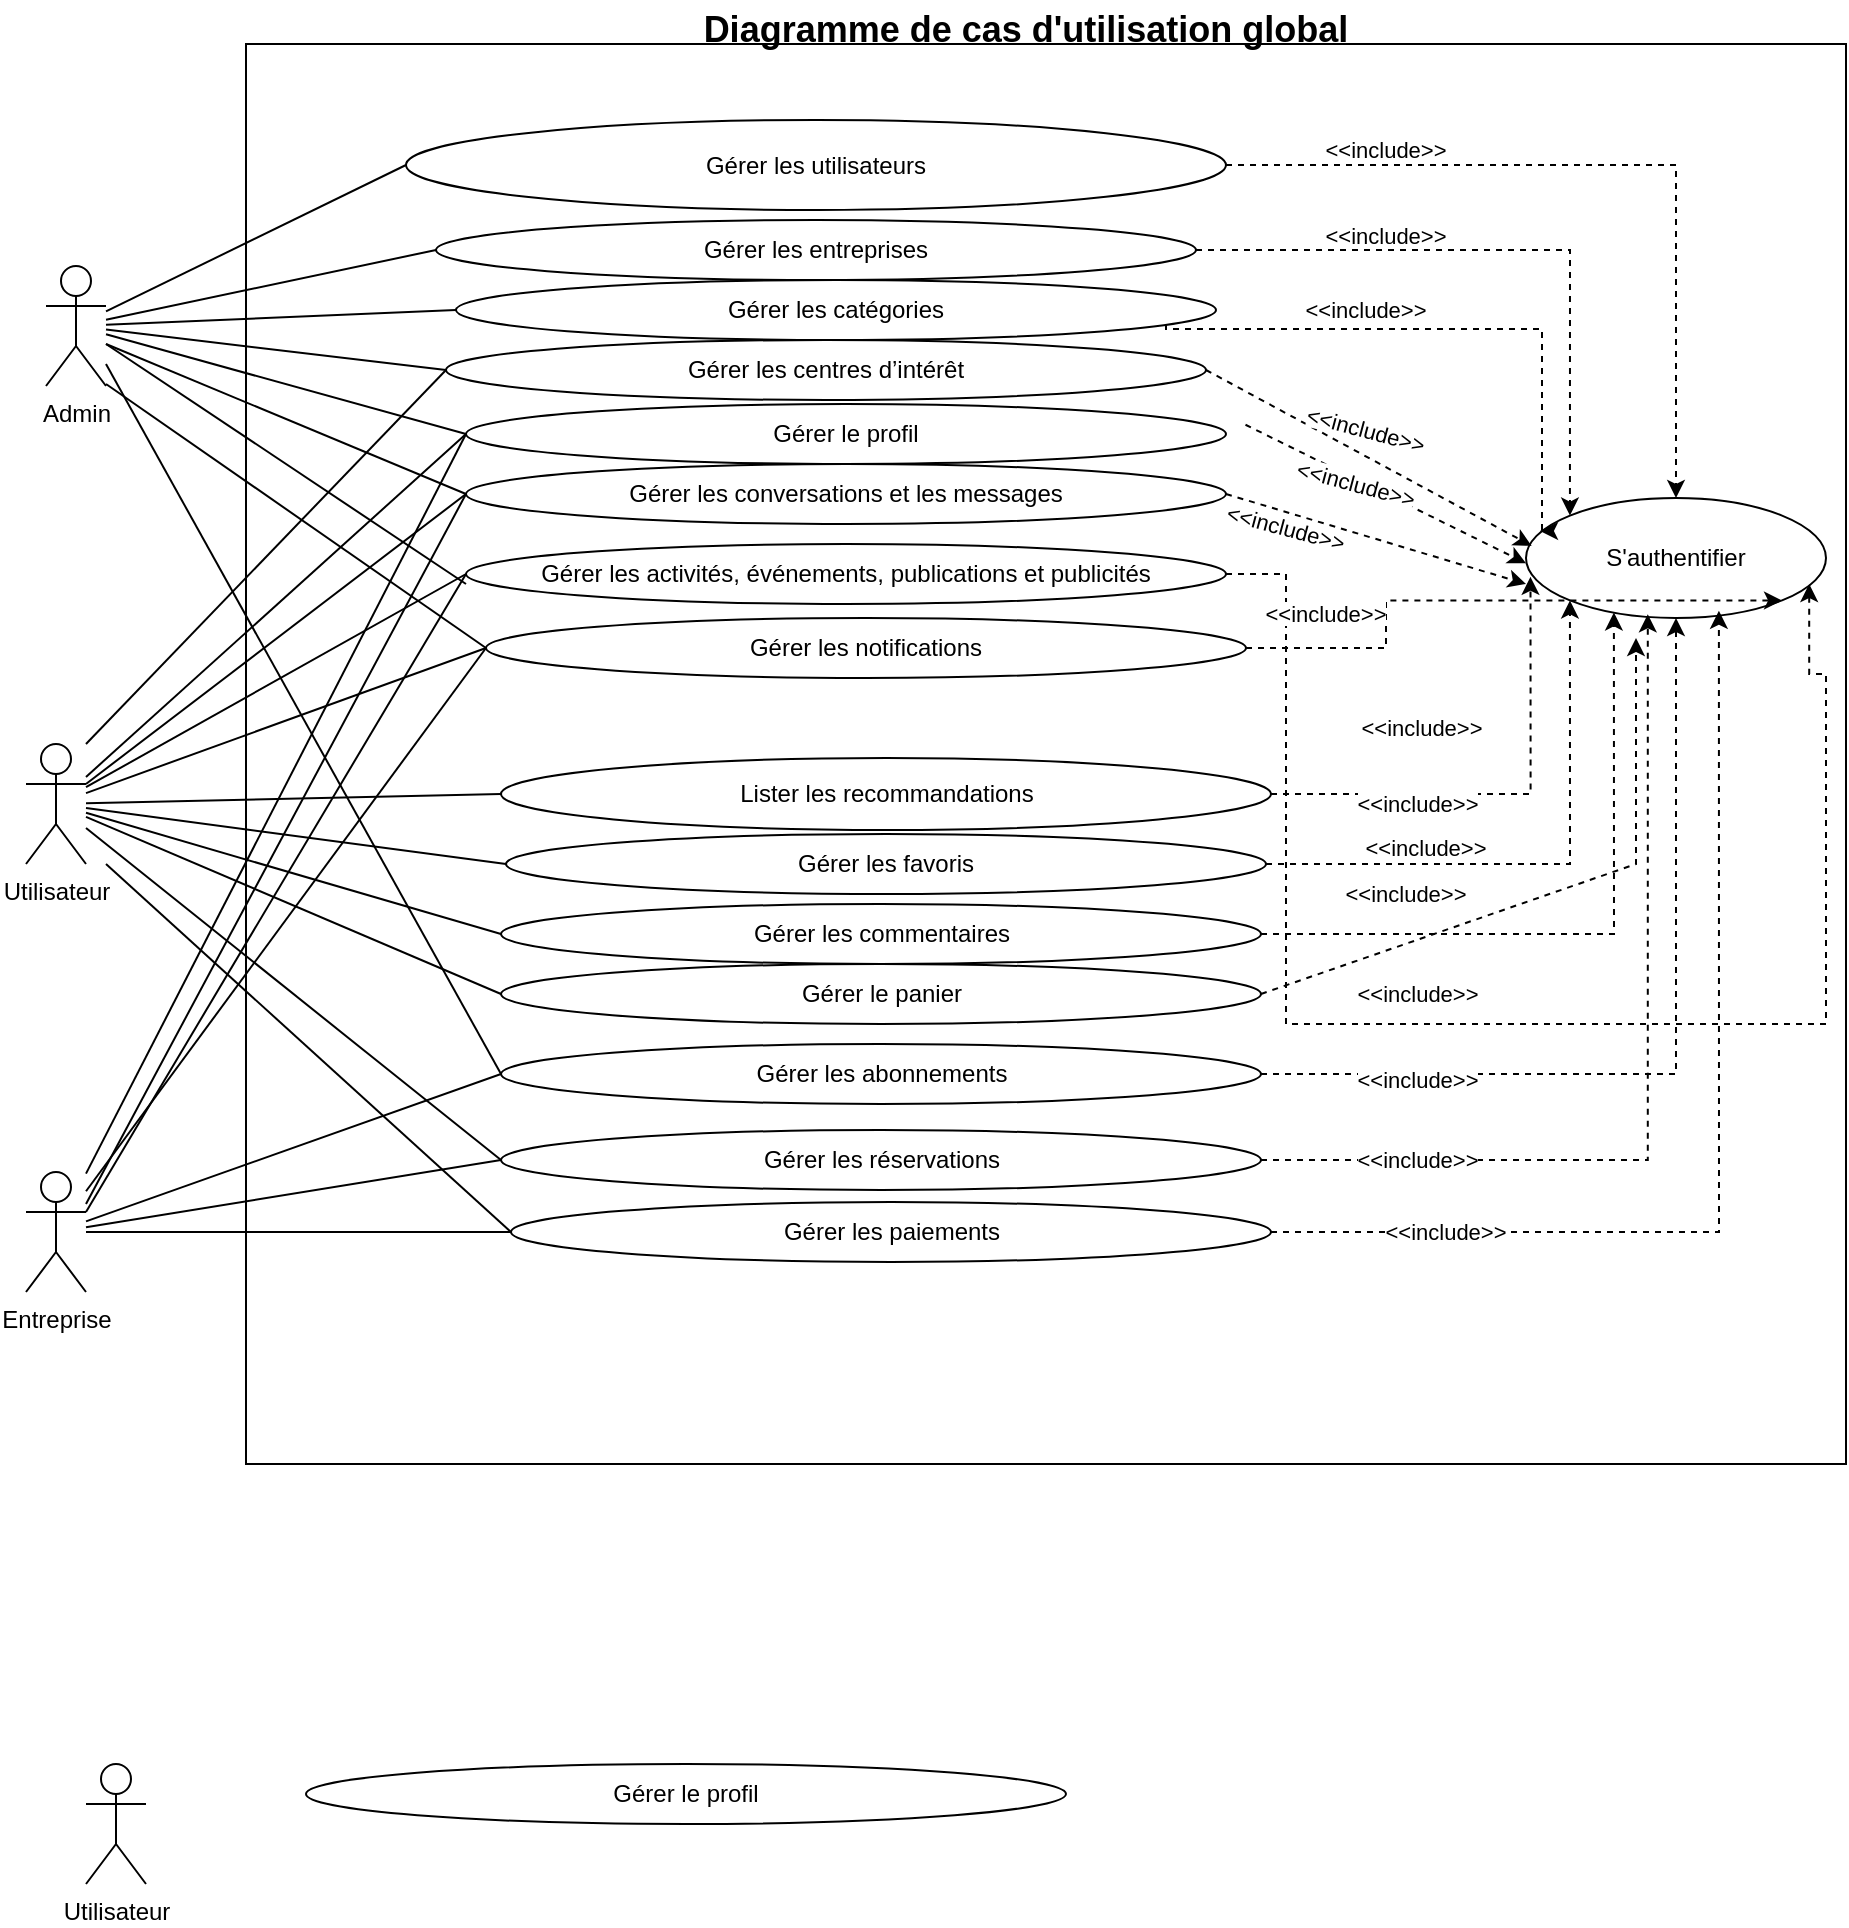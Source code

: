 <mxfile version="27.1.0">
  <diagram name="Page-1" id="sz8eyu6OzIK9mQOlLh0W">
    <mxGraphModel dx="1944" dy="756" grid="1" gridSize="10" guides="1" tooltips="1" connect="1" arrows="1" fold="1" page="1" pageScale="1" pageWidth="827" pageHeight="1169" math="0" shadow="0">
      <root>
        <mxCell id="0" />
        <mxCell id="1" parent="0" />
        <mxCell id="jzeLIzc8eokm52Ixfp3x-1" value="" style="rounded=0;whiteSpace=wrap;html=1;" parent="1" vertex="1">
          <mxGeometry x="200" y="210" width="800" height="710" as="geometry" />
        </mxCell>
        <mxCell id="jzeLIzc8eokm52Ixfp3x-2" value="&lt;span style=&quot;font-size: 18px;&quot;&gt;&lt;b&gt;Diagramme de cas d&#39;utilisation global&amp;nbsp;&lt;/b&gt;&lt;/span&gt;" style="text;html=1;align=center;verticalAlign=middle;whiteSpace=wrap;rounded=0;" parent="1" vertex="1">
          <mxGeometry x="365" y="188" width="455" height="30" as="geometry" />
        </mxCell>
        <mxCell id="jzeLIzc8eokm52Ixfp3x-3" style="rounded=0;orthogonalLoop=1;jettySize=auto;html=1;entryX=0;entryY=0.5;entryDx=0;entryDy=0;endArrow=none;startFill=0;" parent="1" source="jzeLIzc8eokm52Ixfp3x-8" target="jzeLIzc8eokm52Ixfp3x-23" edge="1">
          <mxGeometry relative="1" as="geometry" />
        </mxCell>
        <mxCell id="jzeLIzc8eokm52Ixfp3x-4" style="rounded=0;orthogonalLoop=1;jettySize=auto;html=1;entryX=0;entryY=0.5;entryDx=0;entryDy=0;endArrow=none;startFill=0;" parent="1" source="jzeLIzc8eokm52Ixfp3x-8" target="jzeLIzc8eokm52Ixfp3x-26" edge="1">
          <mxGeometry relative="1" as="geometry" />
        </mxCell>
        <mxCell id="jzeLIzc8eokm52Ixfp3x-6" style="rounded=0;orthogonalLoop=1;jettySize=auto;html=1;entryX=0;entryY=0.5;entryDx=0;entryDy=0;endArrow=none;startFill=0;" parent="1" source="jzeLIzc8eokm52Ixfp3x-8" target="jzeLIzc8eokm52Ixfp3x-37" edge="1">
          <mxGeometry relative="1" as="geometry" />
        </mxCell>
        <mxCell id="jzeLIzc8eokm52Ixfp3x-8" value="Admin" style="shape=umlActor;verticalLabelPosition=bottom;verticalAlign=top;html=1;outlineConnect=0;" parent="1" vertex="1">
          <mxGeometry x="100" y="321" width="30" height="60" as="geometry" />
        </mxCell>
        <mxCell id="jzeLIzc8eokm52Ixfp3x-9" style="rounded=0;orthogonalLoop=1;jettySize=auto;html=1;entryX=0;entryY=0.5;entryDx=0;entryDy=0;endArrow=none;startFill=0;" parent="1" source="jzeLIzc8eokm52Ixfp3x-12" target="jzeLIzc8eokm52Ixfp3x-31" edge="1">
          <mxGeometry relative="1" as="geometry" />
        </mxCell>
        <mxCell id="jzeLIzc8eokm52Ixfp3x-10" style="rounded=0;orthogonalLoop=1;jettySize=auto;html=1;entryX=0;entryY=0.5;entryDx=0;entryDy=0;endArrow=none;endFill=1;startFill=0;" parent="1" source="jzeLIzc8eokm52Ixfp3x-12" target="jzeLIzc8eokm52Ixfp3x-32" edge="1">
          <mxGeometry relative="1" as="geometry" />
        </mxCell>
        <mxCell id="jzeLIzc8eokm52Ixfp3x-11" style="rounded=0;orthogonalLoop=1;jettySize=auto;html=1;entryX=0;entryY=0.5;entryDx=0;entryDy=0;endArrow=none;startFill=0;" parent="1" source="jzeLIzc8eokm52Ixfp3x-12" target="jzeLIzc8eokm52Ixfp3x-33" edge="1">
          <mxGeometry relative="1" as="geometry" />
        </mxCell>
        <mxCell id="jzeLIzc8eokm52Ixfp3x-12" value="Entreprise" style="shape=umlActor;verticalLabelPosition=bottom;verticalAlign=top;html=1;outlineConnect=0;" parent="1" vertex="1">
          <mxGeometry x="90" y="774" width="30" height="60" as="geometry" />
        </mxCell>
        <mxCell id="jzeLIzc8eokm52Ixfp3x-18" style="rounded=0;orthogonalLoop=1;jettySize=auto;html=1;entryX=0;entryY=0.5;entryDx=0;entryDy=0;endArrow=none;startFill=0;" parent="1" source="jzeLIzc8eokm52Ixfp3x-21" target="jzeLIzc8eokm52Ixfp3x-28" edge="1">
          <mxGeometry relative="1" as="geometry" />
        </mxCell>
        <mxCell id="jzeLIzc8eokm52Ixfp3x-19" style="rounded=0;orthogonalLoop=1;jettySize=auto;html=1;entryX=0;entryY=0.5;entryDx=0;entryDy=0;endArrow=none;startFill=0;" parent="1" source="jzeLIzc8eokm52Ixfp3x-21" target="jzeLIzc8eokm52Ixfp3x-29" edge="1">
          <mxGeometry relative="1" as="geometry" />
        </mxCell>
        <mxCell id="jzeLIzc8eokm52Ixfp3x-20" style="rounded=0;orthogonalLoop=1;jettySize=auto;html=1;entryX=0;entryY=0.5;entryDx=0;entryDy=0;endArrow=none;startFill=0;" parent="1" source="jzeLIzc8eokm52Ixfp3x-21" target="jzeLIzc8eokm52Ixfp3x-51" edge="1">
          <mxGeometry relative="1" as="geometry" />
        </mxCell>
        <mxCell id="jzeLIzc8eokm52Ixfp3x-21" value="Utilisateur" style="shape=umlActor;verticalLabelPosition=bottom;verticalAlign=top;html=1;outlineConnect=0;" parent="1" vertex="1">
          <mxGeometry x="90" y="560" width="30" height="60" as="geometry" />
        </mxCell>
        <mxCell id="jzeLIzc8eokm52Ixfp3x-22" style="edgeStyle=orthogonalEdgeStyle;rounded=0;orthogonalLoop=1;jettySize=auto;html=1;dashed=1;" parent="1" source="jzeLIzc8eokm52Ixfp3x-23" target="jzeLIzc8eokm52Ixfp3x-24" edge="1">
          <mxGeometry relative="1" as="geometry" />
        </mxCell>
        <mxCell id="jzeLIzc8eokm52Ixfp3x-23" value="Gérer les utilisateurs" style="ellipse;whiteSpace=wrap;html=1;" parent="1" vertex="1">
          <mxGeometry x="280" y="248" width="410" height="45" as="geometry" />
        </mxCell>
        <mxCell id="jzeLIzc8eokm52Ixfp3x-24" value="S&#39;authentifier" style="ellipse;whiteSpace=wrap;html=1;" parent="1" vertex="1">
          <mxGeometry x="840" y="437" width="150" height="60" as="geometry" />
        </mxCell>
        <mxCell id="jzeLIzc8eokm52Ixfp3x-25" value="Gérer le profil" style="ellipse;whiteSpace=wrap;html=1;" parent="1" vertex="1">
          <mxGeometry x="310" y="390" width="380" height="30" as="geometry" />
        </mxCell>
        <mxCell id="jzeLIzc8eokm52Ixfp3x-26" value="Gérer les centres d’intérêt" style="ellipse;whiteSpace=wrap;html=1;" parent="1" vertex="1">
          <mxGeometry x="300" y="358" width="380" height="30" as="geometry" />
        </mxCell>
        <mxCell id="jzeLIzc8eokm52Ixfp3x-28" value="Gérer les favoris" style="ellipse;whiteSpace=wrap;html=1;" parent="1" vertex="1">
          <mxGeometry x="330" y="605" width="380" height="30" as="geometry" />
        </mxCell>
        <mxCell id="jzeLIzc8eokm52Ixfp3x-29" value="Gérer les commentaires" style="ellipse;whiteSpace=wrap;html=1;" parent="1" vertex="1">
          <mxGeometry x="327.5" y="640" width="380" height="30" as="geometry" />
        </mxCell>
        <mxCell id="jzeLIzc8eokm52Ixfp3x-30" style="edgeStyle=orthogonalEdgeStyle;rounded=0;orthogonalLoop=1;jettySize=auto;html=1;entryX=0.406;entryY=0.969;entryDx=0;entryDy=0;dashed=1;entryPerimeter=0;" parent="1" source="jzeLIzc8eokm52Ixfp3x-31" target="jzeLIzc8eokm52Ixfp3x-24" edge="1">
          <mxGeometry relative="1" as="geometry" />
        </mxCell>
        <mxCell id="jzeLIzc8eokm52Ixfp3x-31" value="Gérer les réservations" style="ellipse;whiteSpace=wrap;html=1;" parent="1" vertex="1">
          <mxGeometry x="327.5" y="753" width="380" height="30" as="geometry" />
        </mxCell>
        <mxCell id="jzeLIzc8eokm52Ixfp3x-32" value="Gérer les abonnements" style="ellipse;whiteSpace=wrap;html=1;" parent="1" vertex="1">
          <mxGeometry x="327.5" y="710" width="380" height="30" as="geometry" />
        </mxCell>
        <mxCell id="jzeLIzc8eokm52Ixfp3x-33" value="Gérer les paiements" style="ellipse;whiteSpace=wrap;html=1;" parent="1" vertex="1">
          <mxGeometry x="332.5" y="789" width="380" height="30" as="geometry" />
        </mxCell>
        <mxCell id="jzeLIzc8eokm52Ixfp3x-34" style="edgeStyle=orthogonalEdgeStyle;rounded=0;orthogonalLoop=1;jettySize=auto;html=1;entryX=0.5;entryY=1;entryDx=0;entryDy=0;dashed=1;" parent="1" source="jzeLIzc8eokm52Ixfp3x-32" target="jzeLIzc8eokm52Ixfp3x-24" edge="1">
          <mxGeometry relative="1" as="geometry" />
        </mxCell>
        <mxCell id="jzeLIzc8eokm52Ixfp3x-35" style="edgeStyle=orthogonalEdgeStyle;rounded=0;orthogonalLoop=1;jettySize=auto;html=1;entryX=0.643;entryY=0.94;entryDx=0;entryDy=0;entryPerimeter=0;endArrow=classic;startFill=0;endFill=1;dashed=1;" parent="1" source="jzeLIzc8eokm52Ixfp3x-33" target="jzeLIzc8eokm52Ixfp3x-24" edge="1">
          <mxGeometry relative="1" as="geometry" />
        </mxCell>
        <mxCell id="jzeLIzc8eokm52Ixfp3x-36" value="Gérer les activités, événements, publications et publicités" style="ellipse;whiteSpace=wrap;html=1;" parent="1" vertex="1">
          <mxGeometry x="310" y="460" width="380" height="30" as="geometry" />
        </mxCell>
        <mxCell id="jzeLIzc8eokm52Ixfp3x-37" value="Gérer les catégories" style="ellipse;whiteSpace=wrap;html=1;" parent="1" vertex="1">
          <mxGeometry x="305" y="328" width="380" height="30" as="geometry" />
        </mxCell>
        <mxCell id="jzeLIzc8eokm52Ixfp3x-38" style="edgeStyle=orthogonalEdgeStyle;rounded=0;orthogonalLoop=1;jettySize=auto;html=1;entryX=1;entryY=1;entryDx=0;entryDy=0;dashed=1;" parent="1" source="jzeLIzc8eokm52Ixfp3x-39" target="jzeLIzc8eokm52Ixfp3x-24" edge="1">
          <mxGeometry relative="1" as="geometry" />
        </mxCell>
        <mxCell id="jzeLIzc8eokm52Ixfp3x-39" value="Gérer les&amp;nbsp;notifications" style="ellipse;whiteSpace=wrap;html=1;" parent="1" vertex="1">
          <mxGeometry x="320" y="497" width="380" height="30" as="geometry" />
        </mxCell>
        <mxCell id="jzeLIzc8eokm52Ixfp3x-41" style="edgeStyle=orthogonalEdgeStyle;rounded=0;orthogonalLoop=1;jettySize=auto;html=1;entryX=0;entryY=0;entryDx=0;entryDy=0;dashed=1;" parent="1" source="jzeLIzc8eokm52Ixfp3x-42" target="jzeLIzc8eokm52Ixfp3x-24" edge="1">
          <mxGeometry relative="1" as="geometry" />
        </mxCell>
        <mxCell id="jzeLIzc8eokm52Ixfp3x-42" value="Gérer les entreprises" style="ellipse;whiteSpace=wrap;html=1;" parent="1" vertex="1">
          <mxGeometry x="295" y="298" width="380" height="30" as="geometry" />
        </mxCell>
        <mxCell id="jzeLIzc8eokm52Ixfp3x-43" style="rounded=0;orthogonalLoop=1;jettySize=auto;html=1;entryX=0;entryY=0.5;entryDx=0;entryDy=0;endArrow=none;startFill=0;" parent="1" source="jzeLIzc8eokm52Ixfp3x-8" target="jzeLIzc8eokm52Ixfp3x-42" edge="1">
          <mxGeometry relative="1" as="geometry" />
        </mxCell>
        <mxCell id="jzeLIzc8eokm52Ixfp3x-44" style="rounded=0;orthogonalLoop=1;jettySize=auto;html=1;entryX=0;entryY=0.5;entryDx=0;entryDy=0;endArrow=none;startFill=0;" parent="1" source="jzeLIzc8eokm52Ixfp3x-8" target="jzeLIzc8eokm52Ixfp3x-25" edge="1">
          <mxGeometry relative="1" as="geometry">
            <mxPoint x="300" y="358" as="targetPoint" />
          </mxGeometry>
        </mxCell>
        <mxCell id="jzeLIzc8eokm52Ixfp3x-48" style="rounded=0;orthogonalLoop=1;jettySize=auto;html=1;entryX=0;entryY=0.5;entryDx=0;entryDy=0;endArrow=none;startFill=0;" parent="1" source="jzeLIzc8eokm52Ixfp3x-12" target="jzeLIzc8eokm52Ixfp3x-39" edge="1">
          <mxGeometry relative="1" as="geometry" />
        </mxCell>
        <mxCell id="jzeLIzc8eokm52Ixfp3x-49" style="edgeStyle=orthogonalEdgeStyle;rounded=0;orthogonalLoop=1;jettySize=auto;html=1;entryX=0.293;entryY=0.954;entryDx=0;entryDy=0;dashed=1;entryPerimeter=0;" parent="1" source="jzeLIzc8eokm52Ixfp3x-29" target="jzeLIzc8eokm52Ixfp3x-24" edge="1">
          <mxGeometry relative="1" as="geometry" />
        </mxCell>
        <mxCell id="jzeLIzc8eokm52Ixfp3x-50" style="edgeStyle=orthogonalEdgeStyle;rounded=0;orthogonalLoop=1;jettySize=auto;html=1;entryX=0;entryY=1;entryDx=0;entryDy=0;dashed=1;" parent="1" source="jzeLIzc8eokm52Ixfp3x-28" target="jzeLIzc8eokm52Ixfp3x-24" edge="1">
          <mxGeometry relative="1" as="geometry" />
        </mxCell>
        <mxCell id="jzeLIzc8eokm52Ixfp3x-51" value="Lister les recommandations" style="ellipse;whiteSpace=wrap;html=1;" parent="1" vertex="1">
          <mxGeometry x="327.5" y="567" width="385" height="36" as="geometry" />
        </mxCell>
        <mxCell id="jzeLIzc8eokm52Ixfp3x-52" style="edgeStyle=orthogonalEdgeStyle;rounded=0;orthogonalLoop=1;jettySize=auto;html=1;entryX=0.015;entryY=0.657;entryDx=0;entryDy=0;entryPerimeter=0;dashed=1;" parent="1" source="jzeLIzc8eokm52Ixfp3x-51" target="jzeLIzc8eokm52Ixfp3x-24" edge="1">
          <mxGeometry relative="1" as="geometry" />
        </mxCell>
        <mxCell id="jzeLIzc8eokm52Ixfp3x-53" value="&lt;span style=&quot;font-size: 11px; text-wrap-mode: nowrap; background-color: rgb(255, 255, 255);&quot;&gt;&amp;lt;&amp;lt;include&amp;gt;&amp;gt;&lt;/span&gt;" style="text;html=1;align=center;verticalAlign=middle;whiteSpace=wrap;rounded=0;" parent="1" vertex="1">
          <mxGeometry x="740" y="248" width="60" height="30" as="geometry" />
        </mxCell>
        <mxCell id="jzeLIzc8eokm52Ixfp3x-54" value="&lt;span style=&quot;font-size: 11px; text-wrap-mode: nowrap; background-color: rgb(255, 255, 255);&quot;&gt;&amp;lt;&amp;lt;include&amp;gt;&amp;gt;&lt;/span&gt;" style="text;html=1;align=center;verticalAlign=middle;whiteSpace=wrap;rounded=0;" parent="1" vertex="1">
          <mxGeometry x="756" y="753" width="60" height="30" as="geometry" />
        </mxCell>
        <mxCell id="jzeLIzc8eokm52Ixfp3x-55" value="&lt;span style=&quot;font-size: 11px; text-wrap-mode: nowrap; background-color: rgb(255, 255, 255);&quot;&gt;&amp;lt;&amp;lt;include&amp;gt;&amp;gt;&lt;/span&gt;" style="text;html=1;align=center;verticalAlign=middle;whiteSpace=wrap;rounded=0;" parent="1" vertex="1">
          <mxGeometry x="756" y="713" width="60" height="30" as="geometry" />
        </mxCell>
        <mxCell id="jzeLIzc8eokm52Ixfp3x-56" value="&lt;span style=&quot;font-size: 11px; text-wrap-mode: nowrap; background-color: rgb(255, 255, 255);&quot;&gt;&amp;lt;&amp;lt;include&amp;gt;&amp;gt;&lt;/span&gt;" style="text;html=1;align=center;verticalAlign=middle;whiteSpace=wrap;rounded=0;" parent="1" vertex="1">
          <mxGeometry x="756" y="670" width="60" height="30" as="geometry" />
        </mxCell>
        <mxCell id="jzeLIzc8eokm52Ixfp3x-57" value="&lt;span style=&quot;font-size: 11px; text-wrap-mode: nowrap; background-color: rgb(255, 255, 255);&quot;&gt;&amp;lt;&amp;lt;include&amp;gt;&amp;gt;&lt;/span&gt;" style="text;html=1;align=center;verticalAlign=middle;whiteSpace=wrap;rounded=0;rotation=15;" parent="1" vertex="1">
          <mxGeometry x="690" y="437" width="60" height="30" as="geometry" />
        </mxCell>
        <mxCell id="jzeLIzc8eokm52Ixfp3x-58" value="&lt;span style=&quot;font-size: 11px; text-wrap-mode: nowrap; background-color: rgb(255, 255, 255);&quot;&gt;&amp;lt;&amp;lt;include&amp;gt;&amp;gt;&lt;/span&gt;" style="text;html=1;align=center;verticalAlign=middle;whiteSpace=wrap;rounded=0;" parent="1" vertex="1">
          <mxGeometry x="760" y="597" width="60" height="30" as="geometry" />
        </mxCell>
        <mxCell id="jzeLIzc8eokm52Ixfp3x-59" value="&lt;span style=&quot;font-size: 11px; text-wrap-mode: nowrap; background-color: rgb(255, 255, 255);&quot;&gt;&amp;lt;&amp;lt;include&amp;gt;&amp;gt;&lt;/span&gt;" style="text;html=1;align=center;verticalAlign=middle;whiteSpace=wrap;rounded=0;" parent="1" vertex="1">
          <mxGeometry x="756" y="575" width="60" height="30" as="geometry" />
        </mxCell>
        <mxCell id="jzeLIzc8eokm52Ixfp3x-60" value="&lt;span style=&quot;font-size: 11px; text-wrap-mode: nowrap; background-color: rgb(255, 255, 255);&quot;&gt;&amp;lt;&amp;lt;include&amp;gt;&amp;gt;&lt;/span&gt;" style="text;html=1;align=center;verticalAlign=middle;whiteSpace=wrap;rounded=0;" parent="1" vertex="1">
          <mxGeometry x="758" y="537" width="60" height="30" as="geometry" />
        </mxCell>
        <mxCell id="jzeLIzc8eokm52Ixfp3x-61" value="&lt;span style=&quot;font-size: 11px; text-wrap-mode: nowrap; background-color: rgb(255, 255, 255);&quot;&gt;&amp;lt;&amp;lt;include&amp;gt;&amp;gt;&lt;/span&gt;" style="text;html=1;align=center;verticalAlign=middle;whiteSpace=wrap;rounded=0;" parent="1" vertex="1">
          <mxGeometry x="740" y="291" width="60" height="30" as="geometry" />
        </mxCell>
        <mxCell id="jzeLIzc8eokm52Ixfp3x-62" style="edgeStyle=orthogonalEdgeStyle;rounded=0;orthogonalLoop=1;jettySize=auto;html=1;exitX=0.5;exitY=1;exitDx=0;exitDy=0;" parent="1" source="jzeLIzc8eokm52Ixfp3x-1" target="jzeLIzc8eokm52Ixfp3x-1" edge="1">
          <mxGeometry relative="1" as="geometry" />
        </mxCell>
        <mxCell id="jzeLIzc8eokm52Ixfp3x-63" value="Gérer le panier" style="ellipse;whiteSpace=wrap;html=1;" parent="1" vertex="1">
          <mxGeometry x="327.5" y="670" width="380" height="30" as="geometry" />
        </mxCell>
        <mxCell id="jzeLIzc8eokm52Ixfp3x-64" style="rounded=0;orthogonalLoop=1;jettySize=auto;html=1;entryX=0;entryY=0.5;entryDx=0;entryDy=0;endArrow=none;startFill=0;" parent="1" target="jzeLIzc8eokm52Ixfp3x-31" edge="1" source="jzeLIzc8eokm52Ixfp3x-21">
          <mxGeometry relative="1" as="geometry">
            <mxPoint x="137.5" y="605" as="sourcePoint" />
            <mxPoint x="307.5" y="637" as="targetPoint" />
          </mxGeometry>
        </mxCell>
        <mxCell id="jzeLIzc8eokm52Ixfp3x-65" style="rounded=0;orthogonalLoop=1;jettySize=auto;html=1;entryX=0;entryY=0.5;entryDx=0;entryDy=0;endArrow=none;startFill=0;" parent="1" target="jzeLIzc8eokm52Ixfp3x-33" edge="1">
          <mxGeometry relative="1" as="geometry">
            <mxPoint x="130" y="620" as="sourcePoint" />
            <mxPoint x="305" y="680" as="targetPoint" />
          </mxGeometry>
        </mxCell>
        <mxCell id="jzeLIzc8eokm52Ixfp3x-66" style="rounded=0;orthogonalLoop=1;jettySize=auto;html=1;entryX=0;entryY=0.5;entryDx=0;entryDy=0;endArrow=none;startFill=0;" parent="1" target="jzeLIzc8eokm52Ixfp3x-63" edge="1" source="jzeLIzc8eokm52Ixfp3x-21">
          <mxGeometry relative="1" as="geometry">
            <mxPoint x="140" y="607" as="sourcePoint" />
            <mxPoint x="310" y="639" as="targetPoint" />
          </mxGeometry>
        </mxCell>
        <mxCell id="jzeLIzc8eokm52Ixfp3x-67" style="rounded=0;orthogonalLoop=1;jettySize=auto;html=1;entryX=0;entryY=0.5;entryDx=0;entryDy=0;endArrow=none;startFill=0;" parent="1" target="jzeLIzc8eokm52Ixfp3x-32" edge="1">
          <mxGeometry relative="1" as="geometry">
            <mxPoint x="130" y="370" as="sourcePoint" />
            <mxPoint x="300" y="465.5" as="targetPoint" />
          </mxGeometry>
        </mxCell>
        <mxCell id="jzeLIzc8eokm52Ixfp3x-68" style="rounded=0;orthogonalLoop=1;jettySize=auto;html=1;endArrow=none;startFill=0;entryX=0;entryY=0.5;entryDx=0;entryDy=0;" parent="1" edge="1" target="jzeLIzc8eokm52Ixfp3x-39">
          <mxGeometry relative="1" as="geometry">
            <mxPoint x="130" y="380" as="sourcePoint" />
            <mxPoint x="310" y="830" as="targetPoint" />
          </mxGeometry>
        </mxCell>
        <mxCell id="jzeLIzc8eokm52Ixfp3x-71" style="rounded=0;orthogonalLoop=1;jettySize=auto;html=1;entryX=0;entryY=0.5;entryDx=0;entryDy=0;endArrow=none;startFill=0;exitX=1;exitY=0.333;exitDx=0;exitDy=0;exitPerimeter=0;" parent="1" target="jzeLIzc8eokm52Ixfp3x-36" edge="1" source="jzeLIzc8eokm52Ixfp3x-12">
          <mxGeometry relative="1" as="geometry">
            <mxPoint x="139.5" y="738" as="sourcePoint" />
            <mxPoint x="307.5" y="832" as="targetPoint" />
          </mxGeometry>
        </mxCell>
        <mxCell id="jzeLIzc8eokm52Ixfp3x-72" value="Gérer les conversations et les messages" style="ellipse;whiteSpace=wrap;html=1;" parent="1" vertex="1">
          <mxGeometry x="310" y="420" width="380" height="30" as="geometry" />
        </mxCell>
        <mxCell id="jzeLIzc8eokm52Ixfp3x-73" style="rounded=0;orthogonalLoop=1;jettySize=auto;html=1;entryX=0;entryY=0.5;entryDx=0;entryDy=0;endArrow=none;startFill=0;" parent="1" target="jzeLIzc8eokm52Ixfp3x-72" edge="1">
          <mxGeometry relative="1" as="geometry">
            <mxPoint x="130" y="360" as="sourcePoint" />
            <mxPoint x="300" y="458" as="targetPoint" />
          </mxGeometry>
        </mxCell>
        <mxCell id="jzeLIzc8eokm52Ixfp3x-74" style="rounded=0;orthogonalLoop=1;jettySize=auto;html=1;entryX=0;entryY=0.5;entryDx=0;entryDy=0;endArrow=none;startFill=0;exitX=1;exitY=0.333;exitDx=0;exitDy=0;exitPerimeter=0;" parent="1" target="jzeLIzc8eokm52Ixfp3x-72" edge="1" source="jzeLIzc8eokm52Ixfp3x-21">
          <mxGeometry relative="1" as="geometry">
            <mxPoint x="130" y="580" as="sourcePoint" />
            <mxPoint x="435" y="593" as="targetPoint" />
          </mxGeometry>
        </mxCell>
        <mxCell id="jzeLIzc8eokm52Ixfp3x-75" style="rounded=0;orthogonalLoop=1;jettySize=auto;html=1;entryX=0;entryY=0.5;entryDx=0;entryDy=0;endArrow=none;startFill=0;" parent="1" edge="1" target="jzeLIzc8eokm52Ixfp3x-72">
          <mxGeometry relative="1" as="geometry">
            <mxPoint x="120" y="790" as="sourcePoint" />
            <mxPoint x="307.5" y="497" as="targetPoint" />
          </mxGeometry>
        </mxCell>
        <mxCell id="jzeLIzc8eokm52Ixfp3x-145" style="edgeStyle=orthogonalEdgeStyle;rounded=0;orthogonalLoop=1;jettySize=auto;html=1;entryX=0;entryY=0;entryDx=0;entryDy=0;dashed=1;" parent="1" edge="1">
          <mxGeometry relative="1" as="geometry">
            <mxPoint x="660" y="350" as="sourcePoint" />
            <mxPoint x="847" y="453.5" as="targetPoint" />
            <Array as="points">
              <mxPoint x="660" y="352.5" />
              <mxPoint x="848" y="352.5" />
              <mxPoint x="848" y="453.5" />
            </Array>
          </mxGeometry>
        </mxCell>
        <mxCell id="jzeLIzc8eokm52Ixfp3x-146" value="&lt;span style=&quot;font-size: 11px; text-wrap-mode: nowrap; background-color: rgb(255, 255, 255);&quot;&gt;&amp;lt;&amp;lt;include&amp;gt;&amp;gt;&lt;/span&gt;" style="text;html=1;align=center;verticalAlign=middle;whiteSpace=wrap;rounded=0;" parent="1" vertex="1">
          <mxGeometry x="730" y="328" width="60" height="30" as="geometry" />
        </mxCell>
        <mxCell id="jzeLIzc8eokm52Ixfp3x-148" value="&lt;span style=&quot;font-size: 11px; text-wrap-mode: nowrap; background-color: rgb(255, 255, 255);&quot;&gt;&amp;lt;&amp;lt;include&amp;gt;&amp;gt;&lt;/span&gt;" style="text;html=1;align=center;verticalAlign=middle;whiteSpace=wrap;rounded=0;" parent="1" vertex="1">
          <mxGeometry x="770" y="789" width="60" height="30" as="geometry" />
        </mxCell>
        <mxCell id="jzeLIzc8eokm52Ixfp3x-149" style="edgeStyle=orthogonalEdgeStyle;rounded=0;orthogonalLoop=1;jettySize=auto;html=1;entryX=0.944;entryY=0.777;entryDx=0;entryDy=0;dashed=1;entryPerimeter=0;exitX=1;exitY=0.5;exitDx=0;exitDy=0;" parent="1" edge="1" source="jzeLIzc8eokm52Ixfp3x-36">
          <mxGeometry relative="1" as="geometry">
            <mxPoint x="690" y="862.67" as="sourcePoint" />
            <mxPoint x="981.6" y="480.0" as="targetPoint" />
            <Array as="points">
              <mxPoint x="720" y="700" />
              <mxPoint x="990" y="700" />
              <mxPoint x="990" y="525" />
              <mxPoint x="982" y="525" />
            </Array>
          </mxGeometry>
        </mxCell>
        <mxCell id="jzeLIzc8eokm52Ixfp3x-150" value="&lt;span style=&quot;font-size: 11px; text-wrap-mode: nowrap; background-color: rgb(255, 255, 255);&quot;&gt;&amp;lt;&amp;lt;include&amp;gt;&amp;gt;&lt;/span&gt;" style="text;html=1;align=center;verticalAlign=middle;whiteSpace=wrap;rounded=0;" parent="1" vertex="1">
          <mxGeometry x="750" y="620" width="60" height="30" as="geometry" />
        </mxCell>
        <mxCell id="jzeLIzc8eokm52Ixfp3x-153" value="" style="endArrow=classic;html=1;rounded=0;exitX=1;exitY=0.5;exitDx=0;exitDy=0;entryX=0.019;entryY=0.399;entryDx=0;entryDy=0;entryPerimeter=0;dashed=1;" parent="1" source="jzeLIzc8eokm52Ixfp3x-26" target="jzeLIzc8eokm52Ixfp3x-24" edge="1">
          <mxGeometry width="50" height="50" relative="1" as="geometry">
            <mxPoint x="700" y="400" as="sourcePoint" />
            <mxPoint x="750" y="350" as="targetPoint" />
          </mxGeometry>
        </mxCell>
        <mxCell id="jzeLIzc8eokm52Ixfp3x-155" value="" style="endArrow=classic;html=1;rounded=0;entryX=0.035;entryY=0.621;entryDx=0;entryDy=0;entryPerimeter=0;dashed=1;exitX=1;exitY=0.5;exitDx=0;exitDy=0;" parent="1" edge="1">
          <mxGeometry width="50" height="50" relative="1" as="geometry">
            <mxPoint x="699.75" y="400.37" as="sourcePoint" />
            <mxPoint x="840" y="469.63" as="targetPoint" />
          </mxGeometry>
        </mxCell>
        <mxCell id="jzeLIzc8eokm52Ixfp3x-156" value="" style="endArrow=classic;html=1;rounded=0;exitX=1;exitY=0.5;exitDx=0;exitDy=0;dashed=1;" parent="1" edge="1" source="jzeLIzc8eokm52Ixfp3x-72">
          <mxGeometry width="50" height="50" relative="1" as="geometry">
            <mxPoint x="685" y="491" as="sourcePoint" />
            <mxPoint x="840" y="480" as="targetPoint" />
          </mxGeometry>
        </mxCell>
        <mxCell id="jzeLIzc8eokm52Ixfp3x-157" value="&lt;span style=&quot;font-size: 11px; text-wrap-mode: nowrap; background-color: rgb(255, 255, 255);&quot;&gt;&amp;lt;&amp;lt;include&amp;gt;&amp;gt;&lt;/span&gt;" style="text;html=1;align=center;verticalAlign=middle;whiteSpace=wrap;rounded=0;rotation=15;" parent="1" vertex="1">
          <mxGeometry x="730" y="388" width="60" height="30" as="geometry" />
        </mxCell>
        <mxCell id="jzeLIzc8eokm52Ixfp3x-159" value="&lt;span style=&quot;font-size: 11px; text-wrap-mode: nowrap; background-color: rgb(255, 255, 255);&quot;&gt;&amp;lt;&amp;lt;include&amp;gt;&amp;gt;&lt;/span&gt;" style="text;html=1;align=center;verticalAlign=middle;whiteSpace=wrap;rounded=0;rotation=15;" parent="1" vertex="1">
          <mxGeometry x="724.75" y="415.37" width="60" height="30" as="geometry" />
        </mxCell>
        <mxCell id="jzeLIzc8eokm52Ixfp3x-160" value="&lt;span style=&quot;font-size: 11px; text-wrap-mode: nowrap; background-color: rgb(255, 255, 255);&quot;&gt;&amp;lt;&amp;lt;include&amp;gt;&amp;gt;&lt;/span&gt;" style="text;html=1;align=center;verticalAlign=middle;whiteSpace=wrap;rounded=0;" parent="1" vertex="1">
          <mxGeometry x="710" y="480" width="60" height="30" as="geometry" />
        </mxCell>
        <mxCell id="jzeLIzc8eokm52Ixfp3x-161" value="" style="endArrow=classic;html=1;rounded=0;exitX=1;exitY=0.5;exitDx=0;exitDy=0;dashed=1;" parent="1" source="jzeLIzc8eokm52Ixfp3x-63" edge="1">
          <mxGeometry width="50" height="50" relative="1" as="geometry">
            <mxPoint x="740" y="518" as="sourcePoint" />
            <mxPoint x="895" y="507" as="targetPoint" />
            <Array as="points">
              <mxPoint x="895" y="620" />
            </Array>
          </mxGeometry>
        </mxCell>
        <mxCell id="aByY1DoplT65pxPdlUXJ-1" style="rounded=0;orthogonalLoop=1;jettySize=auto;html=1;endArrow=none;startFill=0;entryX=0;entryY=0.5;entryDx=0;entryDy=0;" edge="1" parent="1" source="jzeLIzc8eokm52Ixfp3x-21" target="jzeLIzc8eokm52Ixfp3x-39">
          <mxGeometry relative="1" as="geometry">
            <mxPoint x="140" y="621.5" as="sourcePoint" />
            <mxPoint x="310" y="830" as="targetPoint" />
          </mxGeometry>
        </mxCell>
        <mxCell id="aByY1DoplT65pxPdlUXJ-2" style="rounded=0;orthogonalLoop=1;jettySize=auto;html=1;endArrow=none;startFill=0;entryX=0;entryY=0.5;entryDx=0;entryDy=0;" edge="1" parent="1" source="jzeLIzc8eokm52Ixfp3x-21" target="jzeLIzc8eokm52Ixfp3x-36">
          <mxGeometry relative="1" as="geometry">
            <mxPoint x="140" y="610" as="sourcePoint" />
            <mxPoint x="310" y="860" as="targetPoint" />
          </mxGeometry>
        </mxCell>
        <mxCell id="aByY1DoplT65pxPdlUXJ-3" style="rounded=0;orthogonalLoop=1;jettySize=auto;html=1;endArrow=none;startFill=0;" edge="1" parent="1">
          <mxGeometry relative="1" as="geometry">
            <mxPoint x="130" y="360" as="sourcePoint" />
            <mxPoint x="310" y="480" as="targetPoint" />
          </mxGeometry>
        </mxCell>
        <mxCell id="aByY1DoplT65pxPdlUXJ-4" style="rounded=0;orthogonalLoop=1;jettySize=auto;html=1;entryX=0;entryY=0.5;entryDx=0;entryDy=0;endArrow=none;startFill=0;" edge="1" parent="1" target="jzeLIzc8eokm52Ixfp3x-26">
          <mxGeometry relative="1" as="geometry">
            <mxPoint x="120" y="560" as="sourcePoint" />
            <mxPoint x="295" y="482" as="targetPoint" />
          </mxGeometry>
        </mxCell>
        <mxCell id="aByY1DoplT65pxPdlUXJ-5" style="rounded=0;orthogonalLoop=1;jettySize=auto;html=1;endArrow=none;startFill=0;entryX=0;entryY=0.5;entryDx=0;entryDy=0;" edge="1" parent="1" source="jzeLIzc8eokm52Ixfp3x-21" target="jzeLIzc8eokm52Ixfp3x-25">
          <mxGeometry relative="1" as="geometry">
            <mxPoint x="130" y="570" as="sourcePoint" />
            <mxPoint x="295" y="340" as="targetPoint" />
          </mxGeometry>
        </mxCell>
        <mxCell id="aByY1DoplT65pxPdlUXJ-6" style="rounded=0;orthogonalLoop=1;jettySize=auto;html=1;entryX=0;entryY=0.5;entryDx=0;entryDy=0;endArrow=none;startFill=0;" edge="1" parent="1" source="jzeLIzc8eokm52Ixfp3x-12" target="jzeLIzc8eokm52Ixfp3x-25">
          <mxGeometry relative="1" as="geometry">
            <mxPoint x="130" y="790" as="sourcePoint" />
            <mxPoint x="305" y="530" as="targetPoint" />
          </mxGeometry>
        </mxCell>
        <mxCell id="aByY1DoplT65pxPdlUXJ-7" value="Utilisateur" style="shape=umlActor;verticalLabelPosition=bottom;verticalAlign=top;html=1;outlineConnect=0;" vertex="1" parent="1">
          <mxGeometry x="120" y="1070" width="30" height="60" as="geometry" />
        </mxCell>
        <mxCell id="aByY1DoplT65pxPdlUXJ-8" value="Gérer le profil" style="ellipse;whiteSpace=wrap;html=1;" vertex="1" parent="1">
          <mxGeometry x="230" y="1070" width="380" height="30" as="geometry" />
        </mxCell>
      </root>
    </mxGraphModel>
  </diagram>
</mxfile>
